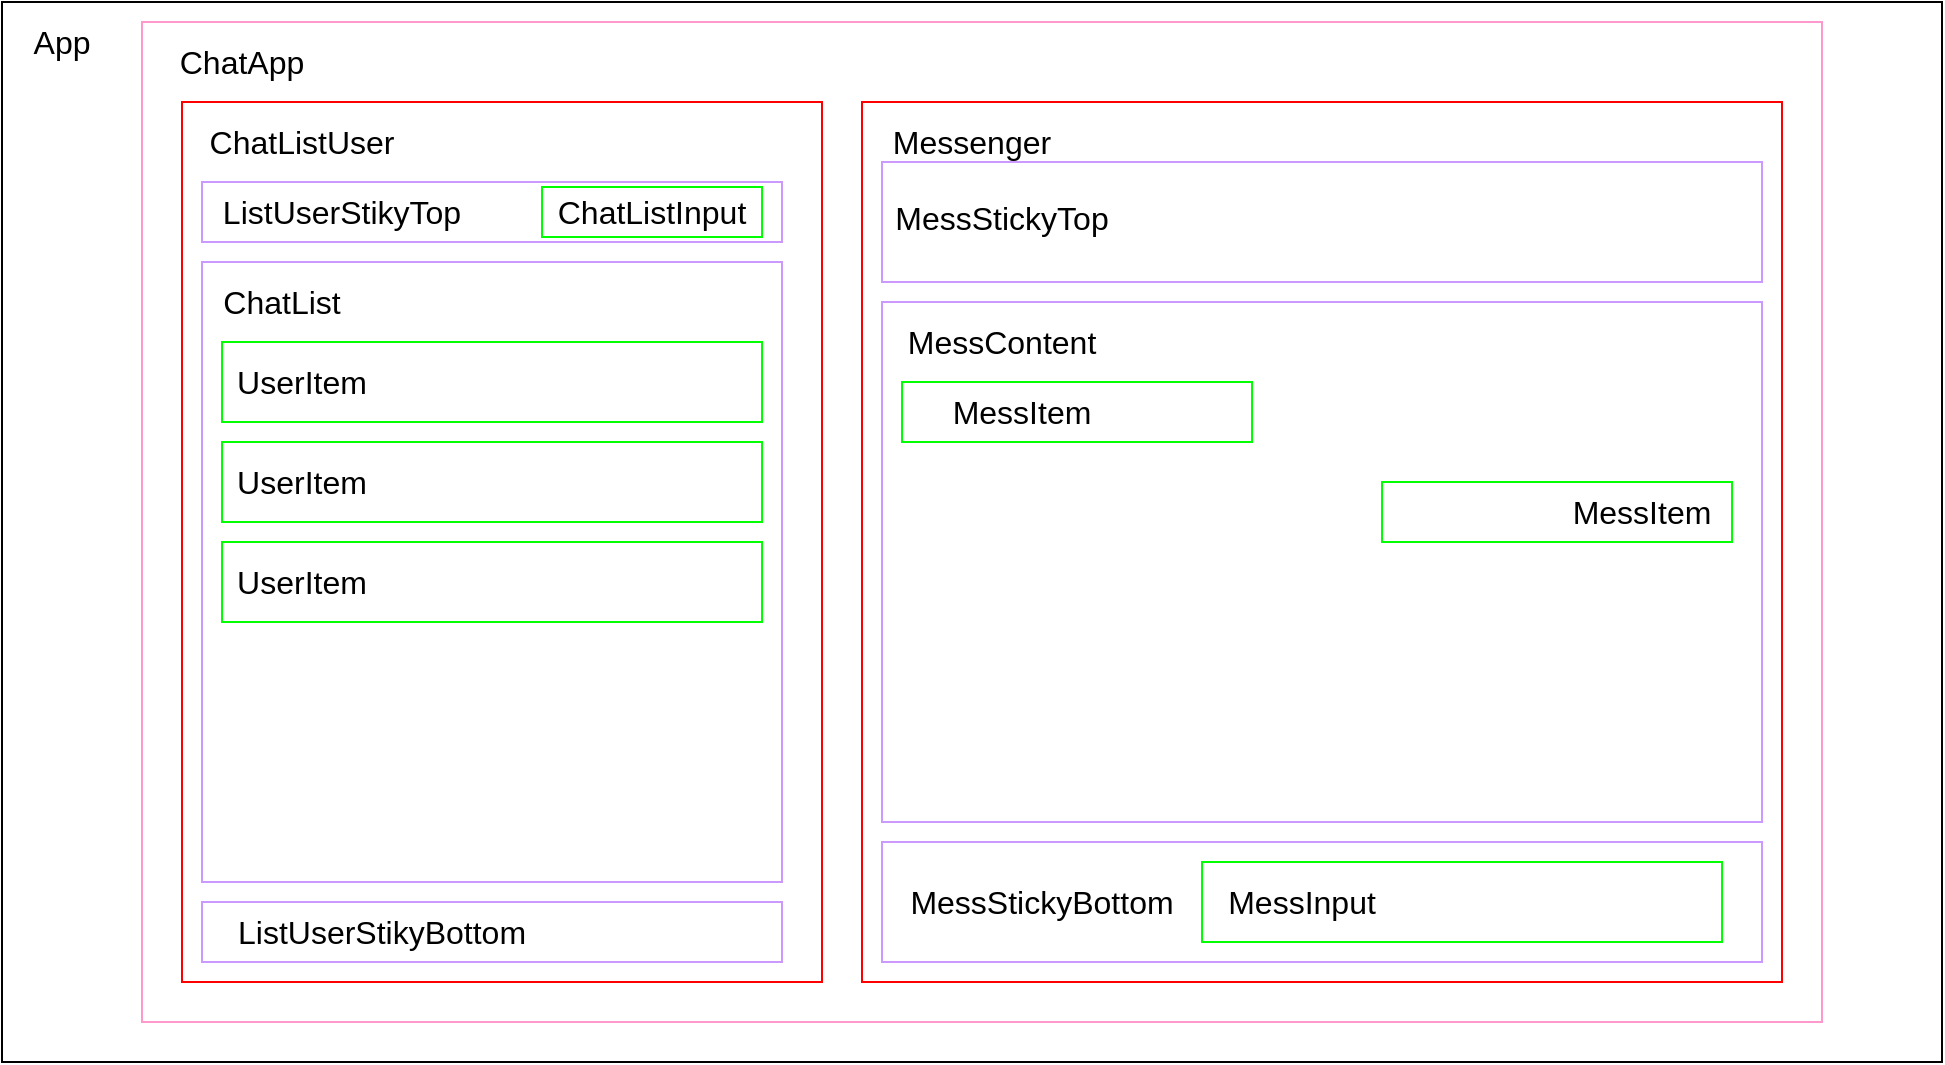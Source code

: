 <mxfile version="13.1.3" type="device"><diagram id="piIky_po2xo-JRfOQ9CR" name="Page-1"><mxGraphModel dx="1038" dy="584" grid="1" gridSize="10" guides="1" tooltips="1" connect="1" arrows="1" fold="1" page="1" pageScale="1" pageWidth="850" pageHeight="1100" math="0" shadow="0"><root><mxCell id="0"/><mxCell id="1" parent="0"/><mxCell id="ojuy_dm01-QEAV-dKUtU-1" value="" style="rounded=0;whiteSpace=wrap;html=1;" vertex="1" parent="1"><mxGeometry x="10" y="20" width="970" height="530" as="geometry"/></mxCell><mxCell id="ojuy_dm01-QEAV-dKUtU-2" value="App" style="text;html=1;strokeColor=none;fillColor=none;align=center;verticalAlign=middle;whiteSpace=wrap;rounded=0;fontSize=16;" vertex="1" parent="1"><mxGeometry x="20" y="30" width="40" height="20" as="geometry"/></mxCell><mxCell id="ojuy_dm01-QEAV-dKUtU-3" value="" style="rounded=0;whiteSpace=wrap;html=1;fontSize=16;fontColor=#660033;labelBorderColor=#660066;strokeColor=#FF99CC;" vertex="1" parent="1"><mxGeometry x="80" y="30" width="840" height="500" as="geometry"/></mxCell><mxCell id="ojuy_dm01-QEAV-dKUtU-4" value="ChatApp" style="text;html=1;strokeColor=none;fillColor=none;align=center;verticalAlign=middle;whiteSpace=wrap;rounded=0;fontSize=16;" vertex="1" parent="1"><mxGeometry x="110" y="40" width="40" height="20" as="geometry"/></mxCell><mxCell id="ojuy_dm01-QEAV-dKUtU-5" value="" style="rounded=0;whiteSpace=wrap;html=1;fontSize=16;strokeColor=#FF0000;" vertex="1" parent="1"><mxGeometry x="100" y="70" width="320" height="440" as="geometry"/></mxCell><mxCell id="ojuy_dm01-QEAV-dKUtU-6" value="ChatListUser" style="text;html=1;strokeColor=none;fillColor=none;align=center;verticalAlign=middle;whiteSpace=wrap;rounded=0;fontSize=16;" vertex="1" parent="1"><mxGeometry x="140" y="80" width="40" height="20" as="geometry"/></mxCell><mxCell id="ojuy_dm01-QEAV-dKUtU-7" value="" style="rounded=0;whiteSpace=wrap;html=1;fontSize=16;strokeColor=#FF0000;" vertex="1" parent="1"><mxGeometry x="440" y="70" width="460" height="440" as="geometry"/></mxCell><mxCell id="ojuy_dm01-QEAV-dKUtU-8" value="Messenger" style="text;html=1;strokeColor=none;fillColor=none;align=center;verticalAlign=middle;whiteSpace=wrap;rounded=0;fontSize=16;" vertex="1" parent="1"><mxGeometry x="475" y="80" width="40" height="20" as="geometry"/></mxCell><mxCell id="ojuy_dm01-QEAV-dKUtU-9" value="" style="rounded=0;whiteSpace=wrap;html=1;fontSize=16;strokeColor=#CC99FF;" vertex="1" parent="1"><mxGeometry x="110" y="110" width="290" height="30" as="geometry"/></mxCell><mxCell id="ojuy_dm01-QEAV-dKUtU-10" value="ListUserStikyTop" style="text;html=1;strokeColor=none;fillColor=none;align=center;verticalAlign=middle;whiteSpace=wrap;rounded=0;fontSize=16;" vertex="1" parent="1"><mxGeometry x="160" y="115" width="40" height="20" as="geometry"/></mxCell><mxCell id="ojuy_dm01-QEAV-dKUtU-11" value="" style="rounded=0;whiteSpace=wrap;html=1;fontSize=16;strokeColor=#CC99FF;" vertex="1" parent="1"><mxGeometry x="110" y="150" width="290" height="310" as="geometry"/></mxCell><mxCell id="ojuy_dm01-QEAV-dKUtU-13" value="ChatList" style="text;html=1;strokeColor=none;fillColor=none;align=center;verticalAlign=middle;whiteSpace=wrap;rounded=0;fontSize=16;" vertex="1" parent="1"><mxGeometry x="130" y="160" width="40" height="20" as="geometry"/></mxCell><mxCell id="ojuy_dm01-QEAV-dKUtU-15" value="" style="rounded=0;whiteSpace=wrap;html=1;fontSize=16;strokeColor=#00FF00;" vertex="1" parent="1"><mxGeometry x="120" y="190" width="270" height="40" as="geometry"/></mxCell><mxCell id="ojuy_dm01-QEAV-dKUtU-16" value="UserItem" style="text;html=1;strokeColor=none;fillColor=none;align=center;verticalAlign=middle;whiteSpace=wrap;rounded=0;fontSize=16;" vertex="1" parent="1"><mxGeometry x="140" y="200" width="40" height="20" as="geometry"/></mxCell><mxCell id="ojuy_dm01-QEAV-dKUtU-17" value="" style="rounded=0;whiteSpace=wrap;html=1;fontSize=16;strokeColor=#00FF00;" vertex="1" parent="1"><mxGeometry x="120" y="240" width="270" height="40" as="geometry"/></mxCell><mxCell id="ojuy_dm01-QEAV-dKUtU-18" value="" style="rounded=0;whiteSpace=wrap;html=1;fontSize=16;strokeColor=#00FF00;" vertex="1" parent="1"><mxGeometry x="120" y="290" width="270" height="40" as="geometry"/></mxCell><mxCell id="ojuy_dm01-QEAV-dKUtU-20" value="UserItem" style="text;html=1;strokeColor=none;fillColor=none;align=center;verticalAlign=middle;whiteSpace=wrap;rounded=0;fontSize=16;" vertex="1" parent="1"><mxGeometry x="140" y="250" width="40" height="20" as="geometry"/></mxCell><mxCell id="ojuy_dm01-QEAV-dKUtU-21" value="UserItem" style="text;html=1;strokeColor=none;fillColor=none;align=center;verticalAlign=middle;whiteSpace=wrap;rounded=0;fontSize=16;" vertex="1" parent="1"><mxGeometry x="140" y="300" width="40" height="20" as="geometry"/></mxCell><mxCell id="ojuy_dm01-QEAV-dKUtU-22" value="" style="rounded=0;whiteSpace=wrap;html=1;fontSize=16;strokeColor=#CC99FF;" vertex="1" parent="1"><mxGeometry x="110" y="470" width="290" height="30" as="geometry"/></mxCell><mxCell id="ojuy_dm01-QEAV-dKUtU-23" value="" style="rounded=0;whiteSpace=wrap;html=1;fontSize=16;strokeColor=#00FF00;" vertex="1" parent="1"><mxGeometry x="280" y="112.5" width="110" height="25" as="geometry"/></mxCell><mxCell id="ojuy_dm01-QEAV-dKUtU-24" value="ChatListInput" style="text;html=1;strokeColor=none;fillColor=none;align=center;verticalAlign=middle;whiteSpace=wrap;rounded=0;fontSize=16;" vertex="1" parent="1"><mxGeometry x="315" y="115" width="40" height="20" as="geometry"/></mxCell><mxCell id="ojuy_dm01-QEAV-dKUtU-25" value="ListUserStikyBottom" style="text;html=1;strokeColor=none;fillColor=none;align=center;verticalAlign=middle;whiteSpace=wrap;rounded=0;fontSize=16;" vertex="1" parent="1"><mxGeometry x="180" y="475" width="40" height="20" as="geometry"/></mxCell><mxCell id="ojuy_dm01-QEAV-dKUtU-26" value="" style="rounded=0;whiteSpace=wrap;html=1;fontSize=16;strokeColor=#CC99FF;" vertex="1" parent="1"><mxGeometry x="450" y="100" width="440" height="60" as="geometry"/></mxCell><mxCell id="ojuy_dm01-QEAV-dKUtU-27" value="MessStickyTop" style="text;html=1;strokeColor=none;fillColor=none;align=center;verticalAlign=middle;whiteSpace=wrap;rounded=0;fontSize=16;" vertex="1" parent="1"><mxGeometry x="490" y="117.5" width="40" height="20" as="geometry"/></mxCell><mxCell id="ojuy_dm01-QEAV-dKUtU-28" value="" style="rounded=0;whiteSpace=wrap;html=1;fontSize=16;strokeColor=#CC99FF;" vertex="1" parent="1"><mxGeometry x="450" y="170" width="440" height="260" as="geometry"/></mxCell><mxCell id="ojuy_dm01-QEAV-dKUtU-29" value="MessContent" style="text;html=1;strokeColor=none;fillColor=none;align=center;verticalAlign=middle;whiteSpace=wrap;rounded=0;fontSize=16;" vertex="1" parent="1"><mxGeometry x="490" y="180" width="40" height="20" as="geometry"/></mxCell><mxCell id="ojuy_dm01-QEAV-dKUtU-30" value="" style="rounded=0;whiteSpace=wrap;html=1;fontSize=16;strokeColor=#00FF00;" vertex="1" parent="1"><mxGeometry x="460" y="210" width="175" height="30" as="geometry"/></mxCell><mxCell id="ojuy_dm01-QEAV-dKUtU-31" value="MessItem" style="text;html=1;strokeColor=none;fillColor=none;align=center;verticalAlign=middle;whiteSpace=wrap;rounded=0;fontSize=16;" vertex="1" parent="1"><mxGeometry x="500" y="215" width="40" height="20" as="geometry"/></mxCell><mxCell id="ojuy_dm01-QEAV-dKUtU-34" value="" style="rounded=0;whiteSpace=wrap;html=1;fontSize=16;strokeColor=#00FF00;" vertex="1" parent="1"><mxGeometry x="700" y="260" width="175" height="30" as="geometry"/></mxCell><mxCell id="ojuy_dm01-QEAV-dKUtU-35" value="MessItem" style="text;html=1;strokeColor=none;fillColor=none;align=center;verticalAlign=middle;whiteSpace=wrap;rounded=0;fontSize=16;" vertex="1" parent="1"><mxGeometry x="810" y="265" width="40" height="20" as="geometry"/></mxCell><mxCell id="ojuy_dm01-QEAV-dKUtU-36" value="" style="rounded=0;whiteSpace=wrap;html=1;fontSize=16;strokeColor=#CC99FF;" vertex="1" parent="1"><mxGeometry x="450" y="440" width="440" height="60" as="geometry"/></mxCell><mxCell id="ojuy_dm01-QEAV-dKUtU-37" value="MessStickyBottom" style="text;html=1;strokeColor=none;fillColor=none;align=center;verticalAlign=middle;whiteSpace=wrap;rounded=0;fontSize=16;" vertex="1" parent="1"><mxGeometry x="510" y="460" width="40" height="20" as="geometry"/></mxCell><mxCell id="ojuy_dm01-QEAV-dKUtU-38" value="" style="rounded=0;whiteSpace=wrap;html=1;fontSize=16;strokeColor=#00FF00;" vertex="1" parent="1"><mxGeometry x="610" y="450" width="260" height="40" as="geometry"/></mxCell><mxCell id="ojuy_dm01-QEAV-dKUtU-39" value="MessInput" style="text;html=1;strokeColor=none;fillColor=none;align=center;verticalAlign=middle;whiteSpace=wrap;rounded=0;fontSize=16;" vertex="1" parent="1"><mxGeometry x="640" y="460" width="40" height="20" as="geometry"/></mxCell></root></mxGraphModel></diagram></mxfile>